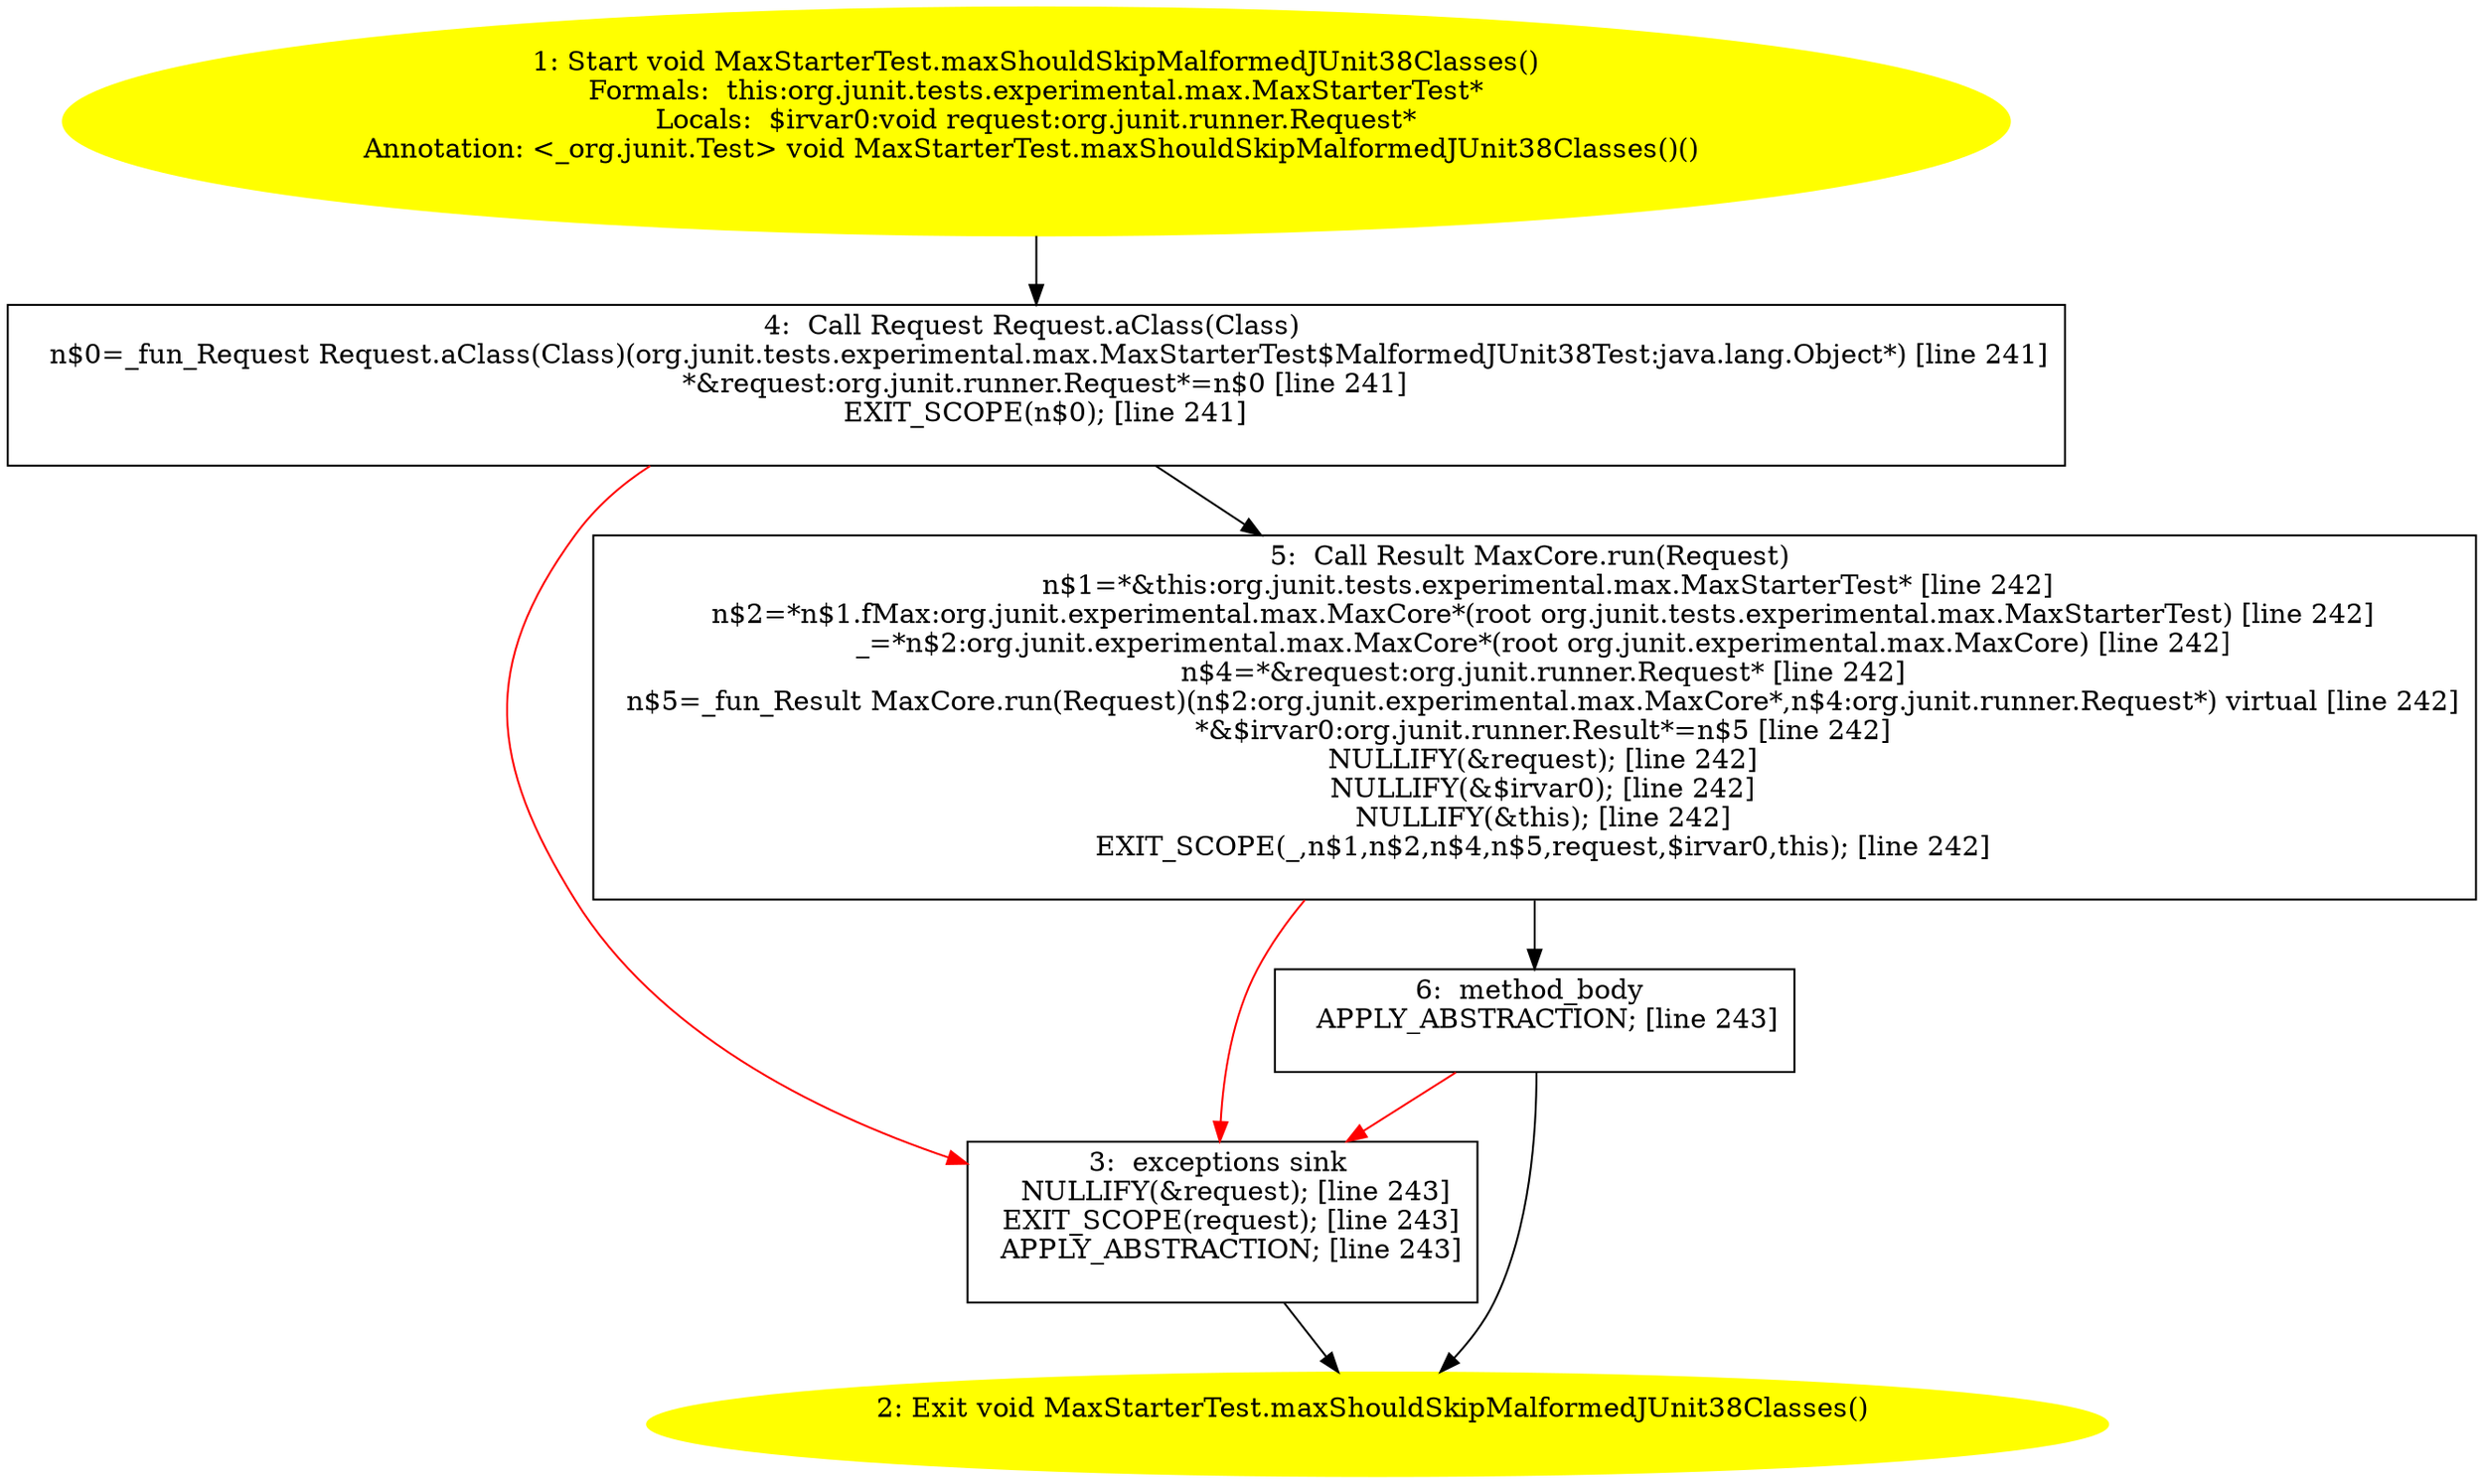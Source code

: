 /* @generated */
digraph cfg {
"org.junit.tests.experimental.max.MaxStarterTest.maxShouldSkipMalformedJUnit38Classes():void.cf19289a6fb05d83c2a589b75746442a_1" [label="1: Start void MaxStarterTest.maxShouldSkipMalformedJUnit38Classes()\nFormals:  this:org.junit.tests.experimental.max.MaxStarterTest*\nLocals:  $irvar0:void request:org.junit.runner.Request*\nAnnotation: <_org.junit.Test> void MaxStarterTest.maxShouldSkipMalformedJUnit38Classes()() \n  " color=yellow style=filled]
	

	 "org.junit.tests.experimental.max.MaxStarterTest.maxShouldSkipMalformedJUnit38Classes():void.cf19289a6fb05d83c2a589b75746442a_1" -> "org.junit.tests.experimental.max.MaxStarterTest.maxShouldSkipMalformedJUnit38Classes():void.cf19289a6fb05d83c2a589b75746442a_4" ;
"org.junit.tests.experimental.max.MaxStarterTest.maxShouldSkipMalformedJUnit38Classes():void.cf19289a6fb05d83c2a589b75746442a_2" [label="2: Exit void MaxStarterTest.maxShouldSkipMalformedJUnit38Classes() \n  " color=yellow style=filled]
	

"org.junit.tests.experimental.max.MaxStarterTest.maxShouldSkipMalformedJUnit38Classes():void.cf19289a6fb05d83c2a589b75746442a_3" [label="3:  exceptions sink \n   NULLIFY(&request); [line 243]\n  EXIT_SCOPE(request); [line 243]\n  APPLY_ABSTRACTION; [line 243]\n " shape="box"]
	

	 "org.junit.tests.experimental.max.MaxStarterTest.maxShouldSkipMalformedJUnit38Classes():void.cf19289a6fb05d83c2a589b75746442a_3" -> "org.junit.tests.experimental.max.MaxStarterTest.maxShouldSkipMalformedJUnit38Classes():void.cf19289a6fb05d83c2a589b75746442a_2" ;
"org.junit.tests.experimental.max.MaxStarterTest.maxShouldSkipMalformedJUnit38Classes():void.cf19289a6fb05d83c2a589b75746442a_4" [label="4:  Call Request Request.aClass(Class) \n   n$0=_fun_Request Request.aClass(Class)(org.junit.tests.experimental.max.MaxStarterTest$MalformedJUnit38Test:java.lang.Object*) [line 241]\n  *&request:org.junit.runner.Request*=n$0 [line 241]\n  EXIT_SCOPE(n$0); [line 241]\n " shape="box"]
	

	 "org.junit.tests.experimental.max.MaxStarterTest.maxShouldSkipMalformedJUnit38Classes():void.cf19289a6fb05d83c2a589b75746442a_4" -> "org.junit.tests.experimental.max.MaxStarterTest.maxShouldSkipMalformedJUnit38Classes():void.cf19289a6fb05d83c2a589b75746442a_5" ;
	 "org.junit.tests.experimental.max.MaxStarterTest.maxShouldSkipMalformedJUnit38Classes():void.cf19289a6fb05d83c2a589b75746442a_4" -> "org.junit.tests.experimental.max.MaxStarterTest.maxShouldSkipMalformedJUnit38Classes():void.cf19289a6fb05d83c2a589b75746442a_3" [color="red" ];
"org.junit.tests.experimental.max.MaxStarterTest.maxShouldSkipMalformedJUnit38Classes():void.cf19289a6fb05d83c2a589b75746442a_5" [label="5:  Call Result MaxCore.run(Request) \n   n$1=*&this:org.junit.tests.experimental.max.MaxStarterTest* [line 242]\n  n$2=*n$1.fMax:org.junit.experimental.max.MaxCore*(root org.junit.tests.experimental.max.MaxStarterTest) [line 242]\n  _=*n$2:org.junit.experimental.max.MaxCore*(root org.junit.experimental.max.MaxCore) [line 242]\n  n$4=*&request:org.junit.runner.Request* [line 242]\n  n$5=_fun_Result MaxCore.run(Request)(n$2:org.junit.experimental.max.MaxCore*,n$4:org.junit.runner.Request*) virtual [line 242]\n  *&$irvar0:org.junit.runner.Result*=n$5 [line 242]\n  NULLIFY(&request); [line 242]\n  NULLIFY(&$irvar0); [line 242]\n  NULLIFY(&this); [line 242]\n  EXIT_SCOPE(_,n$1,n$2,n$4,n$5,request,$irvar0,this); [line 242]\n " shape="box"]
	

	 "org.junit.tests.experimental.max.MaxStarterTest.maxShouldSkipMalformedJUnit38Classes():void.cf19289a6fb05d83c2a589b75746442a_5" -> "org.junit.tests.experimental.max.MaxStarterTest.maxShouldSkipMalformedJUnit38Classes():void.cf19289a6fb05d83c2a589b75746442a_6" ;
	 "org.junit.tests.experimental.max.MaxStarterTest.maxShouldSkipMalformedJUnit38Classes():void.cf19289a6fb05d83c2a589b75746442a_5" -> "org.junit.tests.experimental.max.MaxStarterTest.maxShouldSkipMalformedJUnit38Classes():void.cf19289a6fb05d83c2a589b75746442a_3" [color="red" ];
"org.junit.tests.experimental.max.MaxStarterTest.maxShouldSkipMalformedJUnit38Classes():void.cf19289a6fb05d83c2a589b75746442a_6" [label="6:  method_body \n   APPLY_ABSTRACTION; [line 243]\n " shape="box"]
	

	 "org.junit.tests.experimental.max.MaxStarterTest.maxShouldSkipMalformedJUnit38Classes():void.cf19289a6fb05d83c2a589b75746442a_6" -> "org.junit.tests.experimental.max.MaxStarterTest.maxShouldSkipMalformedJUnit38Classes():void.cf19289a6fb05d83c2a589b75746442a_2" ;
	 "org.junit.tests.experimental.max.MaxStarterTest.maxShouldSkipMalformedJUnit38Classes():void.cf19289a6fb05d83c2a589b75746442a_6" -> "org.junit.tests.experimental.max.MaxStarterTest.maxShouldSkipMalformedJUnit38Classes():void.cf19289a6fb05d83c2a589b75746442a_3" [color="red" ];
}
